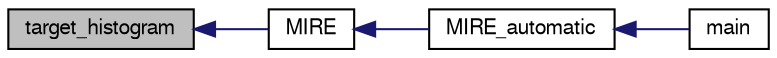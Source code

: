 digraph G
{
  edge [fontname="FreeSans",fontsize="10",labelfontname="FreeSans",labelfontsize="10"];
  node [fontname="FreeSans",fontsize="10",shape=record];
  rankdir=LR;
  Node1 [label="target_histogram",height=0.2,width=0.4,color="black", fillcolor="grey75", style="filled" fontcolor="black"];
  Node1 -> Node2 [dir=back,color="midnightblue",fontsize="10",style="solid",fontname="FreeSans"];
  Node2 [label="MIRE",height=0.2,width=0.4,color="black", fillcolor="white", style="filled",URL="$MIRE_8cpp.html#a3d9d516cf01ecf20f4a514810074ba29",tooltip="Performs the MIRE algorithm with parameter sigma."];
  Node2 -> Node3 [dir=back,color="midnightblue",fontsize="10",style="solid",fontname="FreeSans"];
  Node3 [label="MIRE_automatic",height=0.2,width=0.4,color="black", fillcolor="white", style="filled",URL="$MIRE_8cpp.html#a0c2ec7eb8434fa21dd2e186b7ade0976",tooltip="Compute the TV of MIRE-processed image for a set of parameter sigma namely (SIGMA_MIN:DELTA:SIGMA_MAX..."];
  Node3 -> Node4 [dir=back,color="midnightblue",fontsize="10",style="solid",fontname="FreeSans"];
  Node4 [label="main",height=0.2,width=0.4,color="black", fillcolor="white", style="filled",URL="$demo__MIRE_8cpp.html#a5ea466849f21e6c2be4ef9b2eb8868d3",tooltip="main function"];
}
